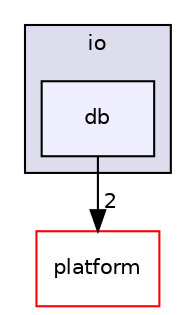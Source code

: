 digraph "bioexplorer/backend/plugins/Sonata/plugin/io/db" {
  compound=true
  node [ fontsize="10", fontname="Helvetica"];
  edge [ labelfontsize="10", labelfontname="Helvetica"];
  subgraph clusterdir_ddd1bd9a0249165aa9190d79d3adf2ae {
    graph [ bgcolor="#ddddee", pencolor="black", label="io" fontname="Helvetica", fontsize="10", URL="dir_ddd1bd9a0249165aa9190d79d3adf2ae.html"]
  dir_77dc32b900c96fcaa4461d6f8b6b40e7 [shape=box, label="db", style="filled", fillcolor="#eeeeff", pencolor="black", URL="dir_77dc32b900c96fcaa4461d6f8b6b40e7.html"];
  }
  dir_c5a52a81292cf9a5167198f4f346d6d9 [shape=box label="platform" fillcolor="white" style="filled" color="red" URL="dir_c5a52a81292cf9a5167198f4f346d6d9.html"];
  dir_77dc32b900c96fcaa4461d6f8b6b40e7->dir_c5a52a81292cf9a5167198f4f346d6d9 [headlabel="2", labeldistance=1.5 headhref="dir_000054_000062.html"];
}
